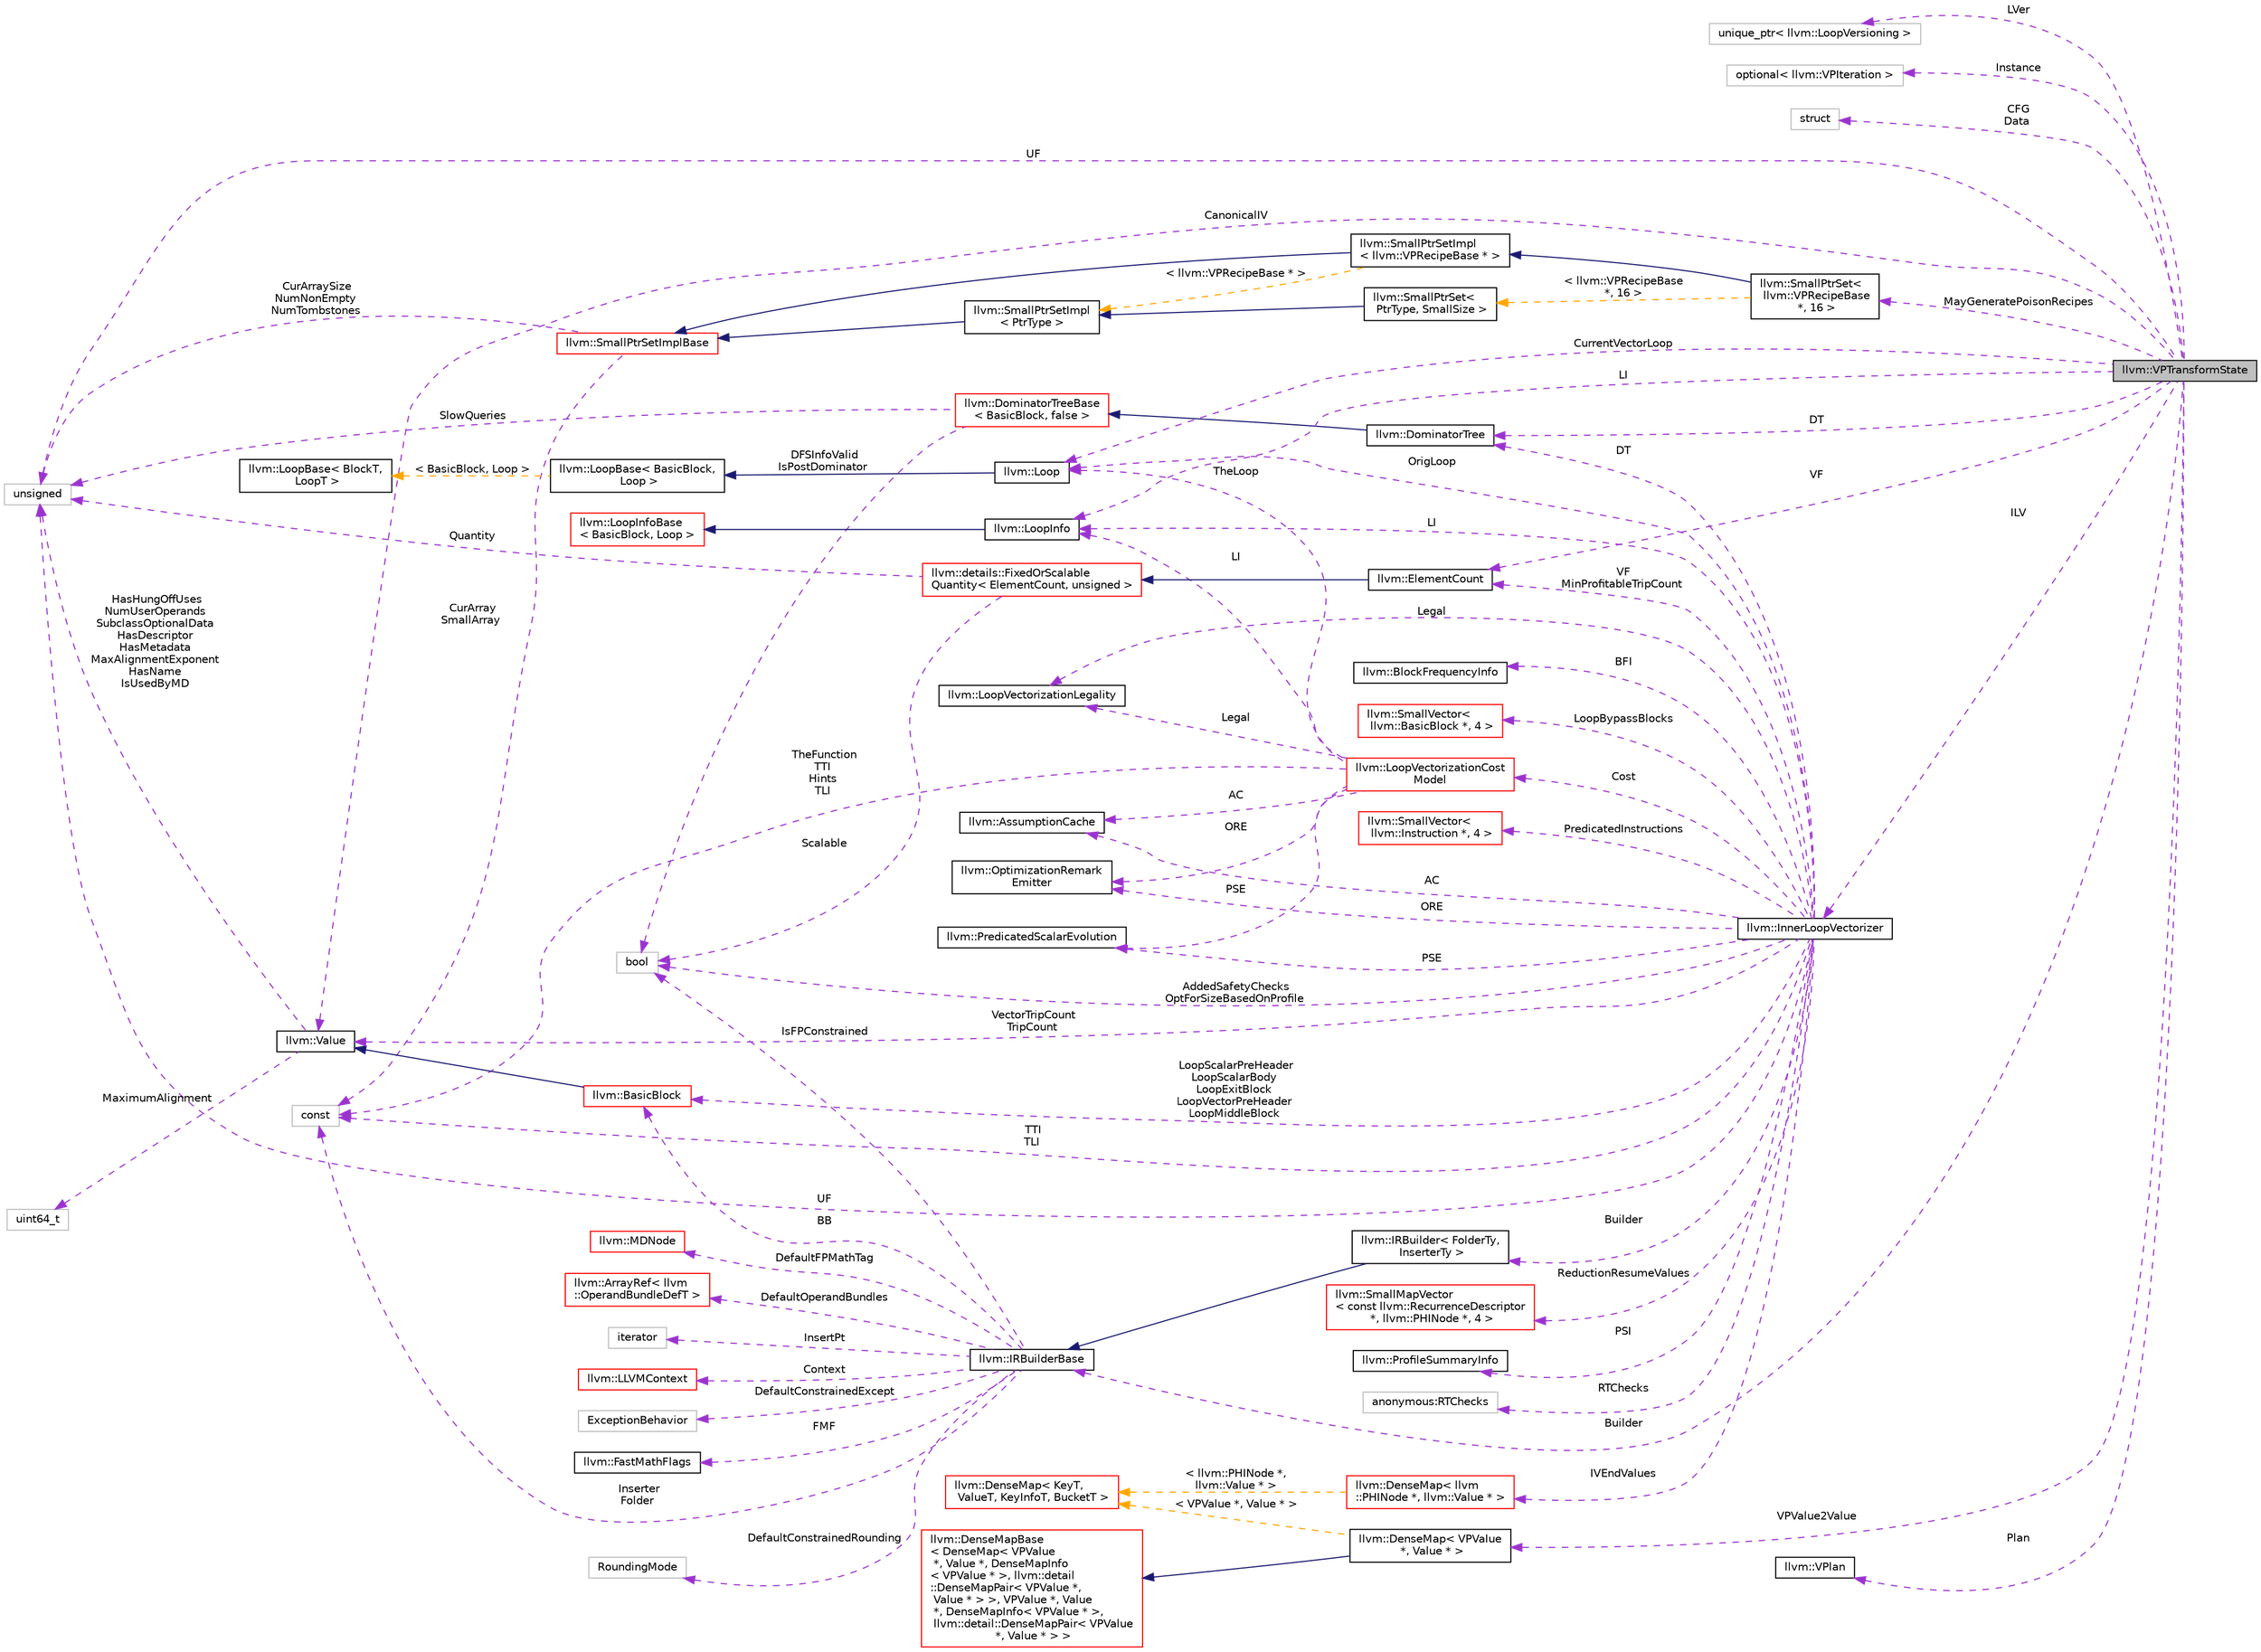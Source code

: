 digraph "llvm::VPTransformState"
{
 // LATEX_PDF_SIZE
  bgcolor="transparent";
  edge [fontname="Helvetica",fontsize="10",labelfontname="Helvetica",labelfontsize="10"];
  node [fontname="Helvetica",fontsize="10",shape=record];
  rankdir="LR";
  Node1 [label="llvm::VPTransformState",height=0.2,width=0.4,color="black", fillcolor="grey75", style="filled", fontcolor="black",tooltip="VPTransformState holds information passed down when \"executing\" a VPlan, needed for generating the ou..."];
  Node2 -> Node1 [dir="back",color="darkorchid3",fontsize="10",style="dashed",label=" LVer" ,fontname="Helvetica"];
  Node2 [label="unique_ptr\< llvm::LoopVersioning \>",height=0.2,width=0.4,color="grey75",tooltip=" "];
  Node3 -> Node1 [dir="back",color="darkorchid3",fontsize="10",style="dashed",label=" Instance" ,fontname="Helvetica"];
  Node3 [label="optional\< llvm::VPIteration \>",height=0.2,width=0.4,color="grey75",tooltip=" "];
  Node4 -> Node1 [dir="back",color="darkorchid3",fontsize="10",style="dashed",label=" CFG\nData" ,fontname="Helvetica"];
  Node4 [label="struct",height=0.2,width=0.4,color="grey75",tooltip=" "];
  Node5 -> Node1 [dir="back",color="darkorchid3",fontsize="10",style="dashed",label=" MayGeneratePoisonRecipes" ,fontname="Helvetica"];
  Node5 [label="llvm::SmallPtrSet\<\l llvm::VPRecipeBase\l *, 16 \>",height=0.2,width=0.4,color="black",URL="$classllvm_1_1SmallPtrSet.html",tooltip=" "];
  Node6 -> Node5 [dir="back",color="midnightblue",fontsize="10",style="solid",fontname="Helvetica"];
  Node6 [label="llvm::SmallPtrSetImpl\l\< llvm::VPRecipeBase * \>",height=0.2,width=0.4,color="black",URL="$classllvm_1_1SmallPtrSetImpl.html",tooltip=" "];
  Node7 -> Node6 [dir="back",color="midnightblue",fontsize="10",style="solid",fontname="Helvetica"];
  Node7 [label="llvm::SmallPtrSetImplBase",height=0.2,width=0.4,color="red",URL="$classllvm_1_1SmallPtrSetImplBase.html",tooltip="SmallPtrSetImplBase - This is the common code shared among all the SmallPtrSet<>'s,..."];
  Node9 -> Node7 [dir="back",color="darkorchid3",fontsize="10",style="dashed",label=" CurArraySize\nNumNonEmpty\nNumTombstones" ,fontname="Helvetica"];
  Node9 [label="unsigned",height=0.2,width=0.4,color="grey75",tooltip=" "];
  Node10 -> Node7 [dir="back",color="darkorchid3",fontsize="10",style="dashed",label=" CurArray\nSmallArray" ,fontname="Helvetica"];
  Node10 [label="const",height=0.2,width=0.4,color="grey75",tooltip=" "];
  Node11 -> Node6 [dir="back",color="orange",fontsize="10",style="dashed",label=" \< llvm::VPRecipeBase * \>" ,fontname="Helvetica"];
  Node11 [label="llvm::SmallPtrSetImpl\l\< PtrType \>",height=0.2,width=0.4,color="black",URL="$classllvm_1_1SmallPtrSetImpl.html",tooltip="A templated base class for SmallPtrSet which provides the typesafe interface that is common across al..."];
  Node7 -> Node11 [dir="back",color="midnightblue",fontsize="10",style="solid",fontname="Helvetica"];
  Node12 -> Node5 [dir="back",color="orange",fontsize="10",style="dashed",label=" \< llvm::VPRecipeBase\l *, 16 \>" ,fontname="Helvetica"];
  Node12 [label="llvm::SmallPtrSet\<\l PtrType, SmallSize \>",height=0.2,width=0.4,color="black",URL="$classllvm_1_1SmallPtrSet.html",tooltip="SmallPtrSet - This class implements a set which is optimized for holding SmallSize or less elements."];
  Node11 -> Node12 [dir="back",color="midnightblue",fontsize="10",style="solid",fontname="Helvetica"];
  Node13 -> Node1 [dir="back",color="darkorchid3",fontsize="10",style="dashed",label=" CanonicalIV" ,fontname="Helvetica"];
  Node13 [label="llvm::Value",height=0.2,width=0.4,color="black",URL="$classllvm_1_1Value.html",tooltip="LLVM Value Representation."];
  Node14 -> Node13 [dir="back",color="darkorchid3",fontsize="10",style="dashed",label=" MaximumAlignment" ,fontname="Helvetica"];
  Node14 [label="uint64_t",height=0.2,width=0.4,color="grey75",tooltip=" "];
  Node9 -> Node13 [dir="back",color="darkorchid3",fontsize="10",style="dashed",label=" HasHungOffUses\nNumUserOperands\nSubclassOptionalData\nHasDescriptor\nHasMetadata\nMaxAlignmentExponent\nHasName\nIsUsedByMD" ,fontname="Helvetica"];
  Node15 -> Node1 [dir="back",color="darkorchid3",fontsize="10",style="dashed",label=" CurrentVectorLoop" ,fontname="Helvetica"];
  Node15 [label="llvm::Loop",height=0.2,width=0.4,color="black",URL="$classllvm_1_1Loop.html",tooltip="Represents a single loop in the control flow graph."];
  Node16 -> Node15 [dir="back",color="midnightblue",fontsize="10",style="solid",fontname="Helvetica"];
  Node16 [label="llvm::LoopBase\< BasicBlock,\l Loop \>",height=0.2,width=0.4,color="black",URL="$classllvm_1_1LoopBase.html",tooltip=" "];
  Node17 -> Node16 [dir="back",color="orange",fontsize="10",style="dashed",label=" \< BasicBlock, Loop \>" ,fontname="Helvetica"];
  Node17 [label="llvm::LoopBase\< BlockT,\l LoopT \>",height=0.2,width=0.4,color="black",URL="$classllvm_1_1LoopBase.html",tooltip="Instances of this class are used to represent loops that are detected in the flow graph."];
  Node18 -> Node1 [dir="back",color="darkorchid3",fontsize="10",style="dashed",label=" DT" ,fontname="Helvetica"];
  Node18 [label="llvm::DominatorTree",height=0.2,width=0.4,color="black",URL="$classllvm_1_1DominatorTree.html",tooltip="Concrete subclass of DominatorTreeBase that is used to compute a normal dominator tree."];
  Node19 -> Node18 [dir="back",color="midnightblue",fontsize="10",style="solid",fontname="Helvetica"];
  Node19 [label="llvm::DominatorTreeBase\l\< BasicBlock, false \>",height=0.2,width=0.4,color="red",URL="$classllvm_1_1DominatorTreeBase.html",tooltip=" "];
  Node29 -> Node19 [dir="back",color="darkorchid3",fontsize="10",style="dashed",label=" DFSInfoValid\nIsPostDominator" ,fontname="Helvetica"];
  Node29 [label="bool",height=0.2,width=0.4,color="grey75",tooltip=" "];
  Node9 -> Node19 [dir="back",color="darkorchid3",fontsize="10",style="dashed",label=" SlowQueries" ,fontname="Helvetica"];
  Node40 -> Node1 [dir="back",color="darkorchid3",fontsize="10",style="dashed",label=" Builder" ,fontname="Helvetica"];
  Node40 [label="llvm::IRBuilderBase",height=0.2,width=0.4,color="black",URL="$classllvm_1_1IRBuilderBase.html",tooltip="Common base class shared among various IRBuilders."];
  Node41 -> Node40 [dir="back",color="darkorchid3",fontsize="10",style="dashed",label=" DefaultConstrainedRounding" ,fontname="Helvetica"];
  Node41 [label="RoundingMode",height=0.2,width=0.4,color="grey75",tooltip=" "];
  Node42 -> Node40 [dir="back",color="darkorchid3",fontsize="10",style="dashed",label=" DefaultOperandBundles" ,fontname="Helvetica"];
  Node42 [label="llvm::ArrayRef\< llvm\l::OperandBundleDefT \>",height=0.2,width=0.4,color="red",URL="$classllvm_1_1ArrayRef.html",tooltip=" "];
  Node44 -> Node40 [dir="back",color="darkorchid3",fontsize="10",style="dashed",label=" InsertPt" ,fontname="Helvetica"];
  Node44 [label="iterator",height=0.2,width=0.4,color="grey75",tooltip=" "];
  Node45 -> Node40 [dir="back",color="darkorchid3",fontsize="10",style="dashed",label=" BB" ,fontname="Helvetica"];
  Node45 [label="llvm::BasicBlock",height=0.2,width=0.4,color="red",URL="$classllvm_1_1BasicBlock.html",tooltip="LLVM Basic Block Representation."];
  Node13 -> Node45 [dir="back",color="midnightblue",fontsize="10",style="solid",fontname="Helvetica"];
  Node29 -> Node40 [dir="back",color="darkorchid3",fontsize="10",style="dashed",label=" IsFPConstrained" ,fontname="Helvetica"];
  Node59 -> Node40 [dir="back",color="darkorchid3",fontsize="10",style="dashed",label=" Context" ,fontname="Helvetica"];
  Node59 [label="llvm::LLVMContext",height=0.2,width=0.4,color="red",URL="$classllvm_1_1LLVMContext.html",tooltip="This is an important class for using LLVM in a threaded context."];
  Node181 -> Node40 [dir="back",color="darkorchid3",fontsize="10",style="dashed",label=" DefaultConstrainedExcept" ,fontname="Helvetica"];
  Node181 [label="ExceptionBehavior",height=0.2,width=0.4,color="grey75",tooltip=" "];
  Node182 -> Node40 [dir="back",color="darkorchid3",fontsize="10",style="dashed",label=" FMF" ,fontname="Helvetica"];
  Node182 [label="llvm::FastMathFlags",height=0.2,width=0.4,color="black",URL="$classllvm_1_1FastMathFlags.html",tooltip="Convenience struct for specifying and reasoning about fast-math flags."];
  Node183 -> Node40 [dir="back",color="darkorchid3",fontsize="10",style="dashed",label=" DefaultFPMathTag" ,fontname="Helvetica"];
  Node183 [label="llvm::MDNode",height=0.2,width=0.4,color="red",URL="$classllvm_1_1MDNode.html",tooltip="Metadata node."];
  Node10 -> Node40 [dir="back",color="darkorchid3",fontsize="10",style="dashed",label=" Inserter\nFolder" ,fontname="Helvetica"];
  Node185 -> Node1 [dir="back",color="darkorchid3",fontsize="10",style="dashed",label=" Plan" ,fontname="Helvetica"];
  Node185 [label="llvm::VPlan",height=0.2,width=0.4,color="black",URL="$classllvm_1_1VPlan.html",tooltip="VPlan models a candidate for vectorization, encoding various decisions take to produce efficient outp..."];
  Node186 -> Node1 [dir="back",color="darkorchid3",fontsize="10",style="dashed",label=" LI" ,fontname="Helvetica"];
  Node186 [label="llvm::LoopInfo",height=0.2,width=0.4,color="black",URL="$classllvm_1_1LoopInfo.html",tooltip=" "];
  Node187 -> Node186 [dir="back",color="midnightblue",fontsize="10",style="solid",fontname="Helvetica"];
  Node187 [label="llvm::LoopInfoBase\l\< BasicBlock, Loop \>",height=0.2,width=0.4,color="red",URL="$classllvm_1_1LoopInfoBase.html",tooltip=" "];
  Node189 -> Node1 [dir="back",color="darkorchid3",fontsize="10",style="dashed",label=" VF" ,fontname="Helvetica"];
  Node189 [label="llvm::ElementCount",height=0.2,width=0.4,color="black",URL="$classllvm_1_1ElementCount.html",tooltip=" "];
  Node190 -> Node189 [dir="back",color="midnightblue",fontsize="10",style="solid",fontname="Helvetica"];
  Node190 [label="llvm::details::FixedOrScalable\lQuantity\< ElementCount, unsigned \>",height=0.2,width=0.4,color="red",URL="$classllvm_1_1details_1_1FixedOrScalableQuantity.html",tooltip=" "];
  Node29 -> Node190 [dir="back",color="darkorchid3",fontsize="10",style="dashed",label=" Scalable" ,fontname="Helvetica"];
  Node9 -> Node190 [dir="back",color="darkorchid3",fontsize="10",style="dashed",label=" Quantity" ,fontname="Helvetica"];
  Node9 -> Node1 [dir="back",color="darkorchid3",fontsize="10",style="dashed",label=" UF" ,fontname="Helvetica"];
  Node193 -> Node1 [dir="back",color="darkorchid3",fontsize="10",style="dashed",label=" ILV" ,fontname="Helvetica"];
  Node193 [label="llvm::InnerLoopVectorizer",height=0.2,width=0.4,color="black",URL="$classllvm_1_1InnerLoopVectorizer.html",tooltip="InnerLoopVectorizer vectorizes loops which contain only one basic block to a specified vectorization ..."];
  Node194 -> Node193 [dir="back",color="darkorchid3",fontsize="10",style="dashed",label=" ReductionResumeValues" ,fontname="Helvetica"];
  Node194 [label="llvm::SmallMapVector\l\< const llvm::RecurrenceDescriptor\l *, llvm::PHINode *, 4 \>",height=0.2,width=0.4,color="red",URL="$structllvm_1_1SmallMapVector.html",tooltip=" "];
  Node199 -> Node193 [dir="back",color="darkorchid3",fontsize="10",style="dashed",label=" AC" ,fontname="Helvetica"];
  Node199 [label="llvm::AssumptionCache",height=0.2,width=0.4,color="black",URL="$classllvm_1_1AssumptionCache.html",tooltip="A cache of @llvm.assume calls within a function."];
  Node200 -> Node193 [dir="back",color="darkorchid3",fontsize="10",style="dashed",label=" PSI" ,fontname="Helvetica"];
  Node200 [label="llvm::ProfileSummaryInfo",height=0.2,width=0.4,color="black",URL="$classllvm_1_1ProfileSummaryInfo.html",tooltip="Analysis providing profile information."];
  Node201 -> Node193 [dir="back",color="darkorchid3",fontsize="10",style="dashed",label=" Builder" ,fontname="Helvetica"];
  Node201 [label="llvm::IRBuilder\< FolderTy,\l InserterTy \>",height=0.2,width=0.4,color="black",URL="$classllvm_1_1IRBuilder.html",tooltip="This provides a uniform API for creating instructions and inserting them into a basic block: either a..."];
  Node40 -> Node201 [dir="back",color="midnightblue",fontsize="10",style="solid",fontname="Helvetica"];
  Node202 -> Node193 [dir="back",color="darkorchid3",fontsize="10",style="dashed",label=" RTChecks" ,fontname="Helvetica"];
  Node202 [label="anonymous:RTChecks",height=0.2,width=0.4,color="grey75",tooltip="Helper struct to manage generating runtime checks for vectorization."];
  Node203 -> Node193 [dir="back",color="darkorchid3",fontsize="10",style="dashed",label=" IVEndValues" ,fontname="Helvetica"];
  Node203 [label="llvm::DenseMap\< llvm\l::PHINode *, llvm::Value * \>",height=0.2,width=0.4,color="red",URL="$classllvm_1_1DenseMap.html",tooltip=" "];
  Node87 -> Node203 [dir="back",color="orange",fontsize="10",style="dashed",label=" \< llvm::PHINode *,\l llvm::Value * \>" ,fontname="Helvetica"];
  Node87 [label="llvm::DenseMap\< KeyT,\l ValueT, KeyInfoT, BucketT \>",height=0.2,width=0.4,color="red",URL="$classllvm_1_1DenseMap.html",tooltip=" "];
  Node205 -> Node193 [dir="back",color="darkorchid3",fontsize="10",style="dashed",label=" BFI" ,fontname="Helvetica"];
  Node205 [label="llvm::BlockFrequencyInfo",height=0.2,width=0.4,color="black",URL="$classllvm_1_1BlockFrequencyInfo.html",tooltip="BlockFrequencyInfo pass uses BlockFrequencyInfoImpl implementation to estimate IR basic block frequen..."];
  Node13 -> Node193 [dir="back",color="darkorchid3",fontsize="10",style="dashed",label=" VectorTripCount\nTripCount" ,fontname="Helvetica"];
  Node15 -> Node193 [dir="back",color="darkorchid3",fontsize="10",style="dashed",label=" OrigLoop" ,fontname="Helvetica"];
  Node45 -> Node193 [dir="back",color="darkorchid3",fontsize="10",style="dashed",label=" LoopScalarPreHeader\nLoopScalarBody\nLoopExitBlock\nLoopVectorPreHeader\nLoopMiddleBlock" ,fontname="Helvetica"];
  Node206 -> Node193 [dir="back",color="darkorchid3",fontsize="10",style="dashed",label=" ORE" ,fontname="Helvetica"];
  Node206 [label="llvm::OptimizationRemark\lEmitter",height=0.2,width=0.4,color="black",URL="$classllvm_1_1OptimizationRemarkEmitter.html",tooltip="The optimization diagnostic interface."];
  Node29 -> Node193 [dir="back",color="darkorchid3",fontsize="10",style="dashed",label=" AddedSafetyChecks\nOptForSizeBasedOnProfile" ,fontname="Helvetica"];
  Node18 -> Node193 [dir="back",color="darkorchid3",fontsize="10",style="dashed",label=" DT" ,fontname="Helvetica"];
  Node207 -> Node193 [dir="back",color="darkorchid3",fontsize="10",style="dashed",label=" PSE" ,fontname="Helvetica"];
  Node207 [label="llvm::PredicatedScalarEvolution",height=0.2,width=0.4,color="black",URL="$classllvm_1_1PredicatedScalarEvolution.html",tooltip="An interface layer with SCEV used to manage how we see SCEV expressions for values in the context of ..."];
  Node208 -> Node193 [dir="back",color="darkorchid3",fontsize="10",style="dashed",label=" Legal" ,fontname="Helvetica"];
  Node208 [label="llvm::LoopVectorizationLegality",height=0.2,width=0.4,color="black",URL="$classllvm_1_1LoopVectorizationLegality.html",tooltip="LoopVectorizationLegality checks if it is legal to vectorize a loop, and to what vectorization factor..."];
  Node209 -> Node193 [dir="back",color="darkorchid3",fontsize="10",style="dashed",label=" LoopBypassBlocks" ,fontname="Helvetica"];
  Node209 [label="llvm::SmallVector\<\l llvm::BasicBlock *, 4 \>",height=0.2,width=0.4,color="red",URL="$classllvm_1_1SmallVector.html",tooltip=" "];
  Node186 -> Node193 [dir="back",color="darkorchid3",fontsize="10",style="dashed",label=" LI" ,fontname="Helvetica"];
  Node189 -> Node193 [dir="back",color="darkorchid3",fontsize="10",style="dashed",label=" VF\nMinProfitableTripCount" ,fontname="Helvetica"];
  Node9 -> Node193 [dir="back",color="darkorchid3",fontsize="10",style="dashed",label=" UF" ,fontname="Helvetica"];
  Node10 -> Node193 [dir="back",color="darkorchid3",fontsize="10",style="dashed",label=" TTI\nTLI" ,fontname="Helvetica"];
  Node212 -> Node193 [dir="back",color="darkorchid3",fontsize="10",style="dashed",label=" Cost" ,fontname="Helvetica"];
  Node212 [label="llvm::LoopVectorizationCost\lModel",height=0.2,width=0.4,color="red",URL="$classllvm_1_1LoopVectorizationCostModel.html",tooltip="LoopVectorizationCostModel - estimates the expected speedups due to vectorization."];
  Node199 -> Node212 [dir="back",color="darkorchid3",fontsize="10",style="dashed",label=" AC" ,fontname="Helvetica"];
  Node15 -> Node212 [dir="back",color="darkorchid3",fontsize="10",style="dashed",label=" TheLoop" ,fontname="Helvetica"];
  Node206 -> Node212 [dir="back",color="darkorchid3",fontsize="10",style="dashed",label=" ORE" ,fontname="Helvetica"];
  Node207 -> Node212 [dir="back",color="darkorchid3",fontsize="10",style="dashed",label=" PSE" ,fontname="Helvetica"];
  Node208 -> Node212 [dir="back",color="darkorchid3",fontsize="10",style="dashed",label=" Legal" ,fontname="Helvetica"];
  Node186 -> Node212 [dir="back",color="darkorchid3",fontsize="10",style="dashed",label=" LI" ,fontname="Helvetica"];
  Node10 -> Node212 [dir="back",color="darkorchid3",fontsize="10",style="dashed",label=" TheFunction\nTTI\nHints\nTLI" ,fontname="Helvetica"];
  Node222 -> Node193 [dir="back",color="darkorchid3",fontsize="10",style="dashed",label=" PredicatedInstructions" ,fontname="Helvetica"];
  Node222 [label="llvm::SmallVector\<\l llvm::Instruction *, 4 \>",height=0.2,width=0.4,color="red",URL="$classllvm_1_1SmallVector.html",tooltip=" "];
  Node225 -> Node1 [dir="back",color="darkorchid3",fontsize="10",style="dashed",label=" VPValue2Value" ,fontname="Helvetica"];
  Node225 [label="llvm::DenseMap\< VPValue\l *, Value * \>",height=0.2,width=0.4,color="black",URL="$classllvm_1_1DenseMap.html",tooltip=" "];
  Node226 -> Node225 [dir="back",color="midnightblue",fontsize="10",style="solid",fontname="Helvetica"];
  Node226 [label="llvm::DenseMapBase\l\< DenseMap\< VPValue\l *, Value *, DenseMapInfo\l\< VPValue * \>, llvm::detail\l::DenseMapPair\< VPValue *,\l Value * \> \>, VPValue *, Value\l *, DenseMapInfo\< VPValue * \>,\l llvm::detail::DenseMapPair\< VPValue\l *, Value * \> \>",height=0.2,width=0.4,color="red",URL="$classllvm_1_1DenseMapBase.html",tooltip=" "];
  Node87 -> Node225 [dir="back",color="orange",fontsize="10",style="dashed",label=" \< VPValue *, Value * \>" ,fontname="Helvetica"];
}
